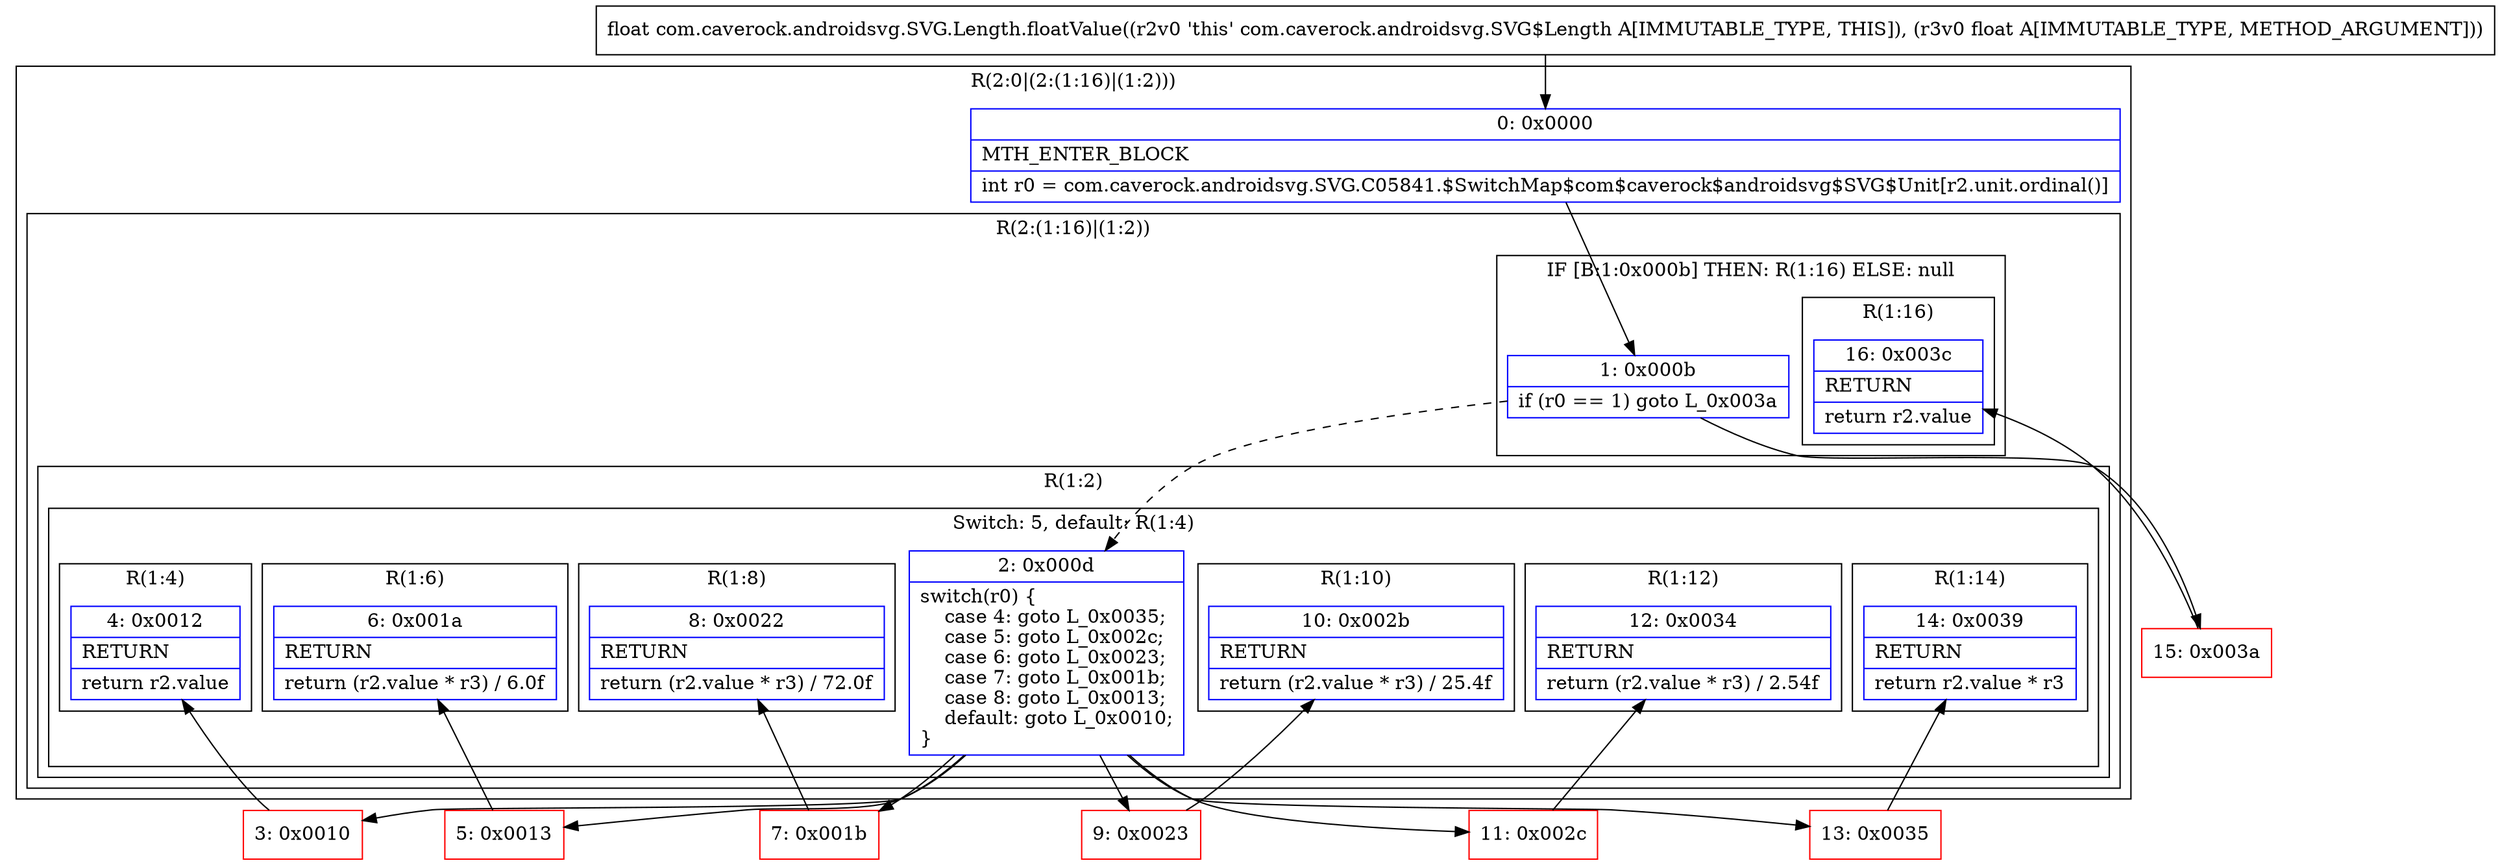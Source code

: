 digraph "CFG forcom.caverock.androidsvg.SVG.Length.floatValue(F)F" {
subgraph cluster_Region_303127137 {
label = "R(2:0|(2:(1:16)|(1:2)))";
node [shape=record,color=blue];
Node_0 [shape=record,label="{0\:\ 0x0000|MTH_ENTER_BLOCK\l|int r0 = com.caverock.androidsvg.SVG.C05841.$SwitchMap$com$caverock$androidsvg$SVG$Unit[r2.unit.ordinal()]\l}"];
subgraph cluster_Region_2018864437 {
label = "R(2:(1:16)|(1:2))";
node [shape=record,color=blue];
subgraph cluster_IfRegion_2129671676 {
label = "IF [B:1:0x000b] THEN: R(1:16) ELSE: null";
node [shape=record,color=blue];
Node_1 [shape=record,label="{1\:\ 0x000b|if (r0 == 1) goto L_0x003a\l}"];
subgraph cluster_Region_1909339106 {
label = "R(1:16)";
node [shape=record,color=blue];
Node_16 [shape=record,label="{16\:\ 0x003c|RETURN\l|return r2.value\l}"];
}
}
subgraph cluster_Region_235240617 {
label = "R(1:2)";
node [shape=record,color=blue];
subgraph cluster_SwitchRegion_1304885063 {
label = "Switch: 5, default: R(1:4)";
node [shape=record,color=blue];
Node_2 [shape=record,label="{2\:\ 0x000d|switch(r0) \{\l    case 4: goto L_0x0035;\l    case 5: goto L_0x002c;\l    case 6: goto L_0x0023;\l    case 7: goto L_0x001b;\l    case 8: goto L_0x0013;\l    default: goto L_0x0010;\l\}\l}"];
subgraph cluster_Region_71205802 {
label = "R(1:14)";
node [shape=record,color=blue];
Node_14 [shape=record,label="{14\:\ 0x0039|RETURN\l|return r2.value * r3\l}"];
}
subgraph cluster_Region_1464957661 {
label = "R(1:12)";
node [shape=record,color=blue];
Node_12 [shape=record,label="{12\:\ 0x0034|RETURN\l|return (r2.value * r3) \/ 2.54f\l}"];
}
subgraph cluster_Region_1468007158 {
label = "R(1:10)";
node [shape=record,color=blue];
Node_10 [shape=record,label="{10\:\ 0x002b|RETURN\l|return (r2.value * r3) \/ 25.4f\l}"];
}
subgraph cluster_Region_1917176987 {
label = "R(1:8)";
node [shape=record,color=blue];
Node_8 [shape=record,label="{8\:\ 0x0022|RETURN\l|return (r2.value * r3) \/ 72.0f\l}"];
}
subgraph cluster_Region_43393706 {
label = "R(1:6)";
node [shape=record,color=blue];
Node_6 [shape=record,label="{6\:\ 0x001a|RETURN\l|return (r2.value * r3) \/ 6.0f\l}"];
}
subgraph cluster_Region_1590507447 {
label = "R(1:4)";
node [shape=record,color=blue];
Node_4 [shape=record,label="{4\:\ 0x0012|RETURN\l|return r2.value\l}"];
}
}
}
}
}
Node_3 [shape=record,color=red,label="{3\:\ 0x0010}"];
Node_5 [shape=record,color=red,label="{5\:\ 0x0013}"];
Node_7 [shape=record,color=red,label="{7\:\ 0x001b}"];
Node_9 [shape=record,color=red,label="{9\:\ 0x0023}"];
Node_11 [shape=record,color=red,label="{11\:\ 0x002c}"];
Node_13 [shape=record,color=red,label="{13\:\ 0x0035}"];
Node_15 [shape=record,color=red,label="{15\:\ 0x003a}"];
MethodNode[shape=record,label="{float com.caverock.androidsvg.SVG.Length.floatValue((r2v0 'this' com.caverock.androidsvg.SVG$Length A[IMMUTABLE_TYPE, THIS]), (r3v0 float A[IMMUTABLE_TYPE, METHOD_ARGUMENT])) }"];
MethodNode -> Node_0;
Node_0 -> Node_1;
Node_1 -> Node_2[style=dashed];
Node_1 -> Node_15;
Node_2 -> Node_3;
Node_2 -> Node_5;
Node_2 -> Node_7;
Node_2 -> Node_9;
Node_2 -> Node_11;
Node_2 -> Node_13;
Node_3 -> Node_4;
Node_5 -> Node_6;
Node_7 -> Node_8;
Node_9 -> Node_10;
Node_11 -> Node_12;
Node_13 -> Node_14;
Node_15 -> Node_16;
}

